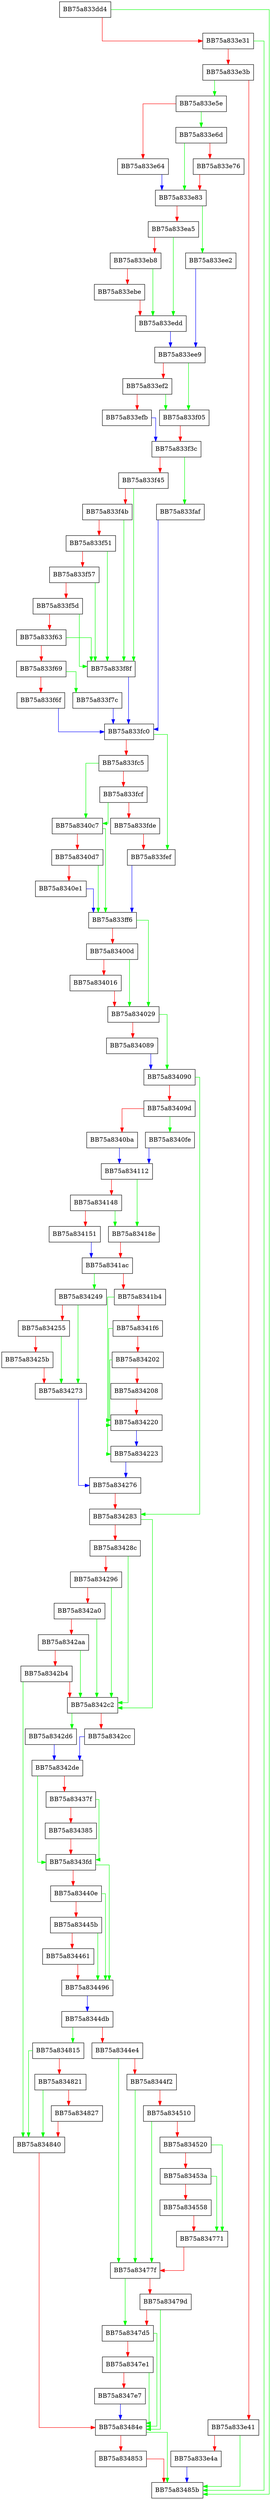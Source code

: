 digraph SetTainted {
  node [shape="box"];
  graph [splines=ortho];
  BB75a833dd4 -> BB75a83485b [color="green"];
  BB75a833dd4 -> BB75a833e31 [color="red"];
  BB75a833e31 -> BB75a83485b [color="green"];
  BB75a833e31 -> BB75a833e3b [color="red"];
  BB75a833e3b -> BB75a833e5e [color="green"];
  BB75a833e3b -> BB75a833e41 [color="red"];
  BB75a833e41 -> BB75a83485b [color="green"];
  BB75a833e41 -> BB75a833e4a [color="red"];
  BB75a833e4a -> BB75a83485b [color="blue"];
  BB75a833e5e -> BB75a833e6d [color="green"];
  BB75a833e5e -> BB75a833e64 [color="red"];
  BB75a833e64 -> BB75a833e83 [color="blue"];
  BB75a833e6d -> BB75a833e83 [color="green"];
  BB75a833e6d -> BB75a833e76 [color="red"];
  BB75a833e76 -> BB75a833e83 [color="red"];
  BB75a833e83 -> BB75a833ee2 [color="green"];
  BB75a833e83 -> BB75a833ea5 [color="red"];
  BB75a833ea5 -> BB75a833edd [color="green"];
  BB75a833ea5 -> BB75a833eb8 [color="red"];
  BB75a833eb8 -> BB75a833edd [color="green"];
  BB75a833eb8 -> BB75a833ebe [color="red"];
  BB75a833ebe -> BB75a833edd [color="red"];
  BB75a833edd -> BB75a833ee9 [color="blue"];
  BB75a833ee2 -> BB75a833ee9 [color="blue"];
  BB75a833ee9 -> BB75a833f05 [color="green"];
  BB75a833ee9 -> BB75a833ef2 [color="red"];
  BB75a833ef2 -> BB75a833f05 [color="green"];
  BB75a833ef2 -> BB75a833efb [color="red"];
  BB75a833efb -> BB75a833f3c [color="blue"];
  BB75a833f05 -> BB75a833f3c [color="red"];
  BB75a833f3c -> BB75a833faf [color="green"];
  BB75a833f3c -> BB75a833f45 [color="red"];
  BB75a833f45 -> BB75a833f8f [color="green"];
  BB75a833f45 -> BB75a833f4b [color="red"];
  BB75a833f4b -> BB75a833f8f [color="green"];
  BB75a833f4b -> BB75a833f51 [color="red"];
  BB75a833f51 -> BB75a833f8f [color="green"];
  BB75a833f51 -> BB75a833f57 [color="red"];
  BB75a833f57 -> BB75a833f8f [color="green"];
  BB75a833f57 -> BB75a833f5d [color="red"];
  BB75a833f5d -> BB75a833f8f [color="green"];
  BB75a833f5d -> BB75a833f63 [color="red"];
  BB75a833f63 -> BB75a833f8f [color="green"];
  BB75a833f63 -> BB75a833f69 [color="red"];
  BB75a833f69 -> BB75a833f7c [color="green"];
  BB75a833f69 -> BB75a833f6f [color="red"];
  BB75a833f6f -> BB75a833fc0 [color="blue"];
  BB75a833f7c -> BB75a833fc0 [color="blue"];
  BB75a833f8f -> BB75a833fc0 [color="blue"];
  BB75a833faf -> BB75a833fc0 [color="blue"];
  BB75a833fc0 -> BB75a833fef [color="green"];
  BB75a833fc0 -> BB75a833fc5 [color="red"];
  BB75a833fc5 -> BB75a8340c7 [color="green"];
  BB75a833fc5 -> BB75a833fcf [color="red"];
  BB75a833fcf -> BB75a8340c7 [color="green"];
  BB75a833fcf -> BB75a833fde [color="red"];
  BB75a833fde -> BB75a833fef [color="red"];
  BB75a833fef -> BB75a833ff6 [color="blue"];
  BB75a833ff6 -> BB75a834029 [color="green"];
  BB75a833ff6 -> BB75a83400d [color="red"];
  BB75a83400d -> BB75a834029 [color="green"];
  BB75a83400d -> BB75a834016 [color="red"];
  BB75a834016 -> BB75a834029 [color="red"];
  BB75a834029 -> BB75a834090 [color="green"];
  BB75a834029 -> BB75a834089 [color="red"];
  BB75a834089 -> BB75a834090 [color="blue"];
  BB75a834090 -> BB75a834283 [color="green"];
  BB75a834090 -> BB75a83409d [color="red"];
  BB75a83409d -> BB75a8340fe [color="green"];
  BB75a83409d -> BB75a8340ba [color="red"];
  BB75a8340ba -> BB75a834112 [color="blue"];
  BB75a8340c7 -> BB75a833ff6 [color="green"];
  BB75a8340c7 -> BB75a8340d7 [color="red"];
  BB75a8340d7 -> BB75a833ff6 [color="green"];
  BB75a8340d7 -> BB75a8340e1 [color="red"];
  BB75a8340e1 -> BB75a833ff6 [color="blue"];
  BB75a8340fe -> BB75a834112 [color="blue"];
  BB75a834112 -> BB75a83418e [color="green"];
  BB75a834112 -> BB75a834148 [color="red"];
  BB75a834148 -> BB75a83418e [color="green"];
  BB75a834148 -> BB75a834151 [color="red"];
  BB75a834151 -> BB75a8341ac [color="blue"];
  BB75a83418e -> BB75a8341ac [color="red"];
  BB75a8341ac -> BB75a834249 [color="green"];
  BB75a8341ac -> BB75a8341b4 [color="red"];
  BB75a8341b4 -> BB75a834223 [color="green"];
  BB75a8341b4 -> BB75a8341f6 [color="red"];
  BB75a8341f6 -> BB75a834220 [color="green"];
  BB75a8341f6 -> BB75a834202 [color="red"];
  BB75a834202 -> BB75a834220 [color="green"];
  BB75a834202 -> BB75a834208 [color="red"];
  BB75a834208 -> BB75a834220 [color="red"];
  BB75a834220 -> BB75a834223 [color="blue"];
  BB75a834223 -> BB75a834276 [color="blue"];
  BB75a834249 -> BB75a834273 [color="green"];
  BB75a834249 -> BB75a834255 [color="red"];
  BB75a834255 -> BB75a834273 [color="green"];
  BB75a834255 -> BB75a83425b [color="red"];
  BB75a83425b -> BB75a834273 [color="red"];
  BB75a834273 -> BB75a834276 [color="blue"];
  BB75a834276 -> BB75a834283 [color="red"];
  BB75a834283 -> BB75a8342c2 [color="green"];
  BB75a834283 -> BB75a83428c [color="red"];
  BB75a83428c -> BB75a8342c2 [color="green"];
  BB75a83428c -> BB75a834296 [color="red"];
  BB75a834296 -> BB75a8342c2 [color="green"];
  BB75a834296 -> BB75a8342a0 [color="red"];
  BB75a8342a0 -> BB75a8342c2 [color="green"];
  BB75a8342a0 -> BB75a8342aa [color="red"];
  BB75a8342aa -> BB75a8342c2 [color="green"];
  BB75a8342aa -> BB75a8342b4 [color="red"];
  BB75a8342b4 -> BB75a834840 [color="green"];
  BB75a8342b4 -> BB75a8342c2 [color="red"];
  BB75a8342c2 -> BB75a8342d6 [color="green"];
  BB75a8342c2 -> BB75a8342cc [color="red"];
  BB75a8342cc -> BB75a8342de [color="blue"];
  BB75a8342d6 -> BB75a8342de [color="blue"];
  BB75a8342de -> BB75a8343fd [color="green"];
  BB75a8342de -> BB75a83437f [color="red"];
  BB75a83437f -> BB75a8343fd [color="green"];
  BB75a83437f -> BB75a834385 [color="red"];
  BB75a834385 -> BB75a8343fd [color="red"];
  BB75a8343fd -> BB75a834496 [color="green"];
  BB75a8343fd -> BB75a83440e [color="red"];
  BB75a83440e -> BB75a834496 [color="green"];
  BB75a83440e -> BB75a83445b [color="red"];
  BB75a83445b -> BB75a834496 [color="green"];
  BB75a83445b -> BB75a834461 [color="red"];
  BB75a834461 -> BB75a834496 [color="red"];
  BB75a834496 -> BB75a8344db [color="blue"];
  BB75a8344db -> BB75a834815 [color="green"];
  BB75a8344db -> BB75a8344e4 [color="red"];
  BB75a8344e4 -> BB75a83477f [color="green"];
  BB75a8344e4 -> BB75a8344f2 [color="red"];
  BB75a8344f2 -> BB75a83477f [color="green"];
  BB75a8344f2 -> BB75a834510 [color="red"];
  BB75a834510 -> BB75a83477f [color="green"];
  BB75a834510 -> BB75a834520 [color="red"];
  BB75a834520 -> BB75a834771 [color="green"];
  BB75a834520 -> BB75a83453a [color="red"];
  BB75a83453a -> BB75a834771 [color="green"];
  BB75a83453a -> BB75a834558 [color="red"];
  BB75a834558 -> BB75a834771 [color="red"];
  BB75a834771 -> BB75a83477f [color="red"];
  BB75a83477f -> BB75a8347d5 [color="green"];
  BB75a83477f -> BB75a83479d [color="red"];
  BB75a83479d -> BB75a83484e [color="green"];
  BB75a83479d -> BB75a8347d5 [color="red"];
  BB75a8347d5 -> BB75a83484e [color="green"];
  BB75a8347d5 -> BB75a8347e1 [color="red"];
  BB75a8347e1 -> BB75a83484e [color="green"];
  BB75a8347e1 -> BB75a8347e7 [color="red"];
  BB75a8347e7 -> BB75a83484e [color="blue"];
  BB75a834815 -> BB75a834840 [color="green"];
  BB75a834815 -> BB75a834821 [color="red"];
  BB75a834821 -> BB75a834840 [color="green"];
  BB75a834821 -> BB75a834827 [color="red"];
  BB75a834827 -> BB75a834840 [color="red"];
  BB75a834840 -> BB75a83484e [color="red"];
  BB75a83484e -> BB75a83485b [color="green"];
  BB75a83484e -> BB75a834853 [color="red"];
  BB75a834853 -> BB75a83485b [color="red"];
}